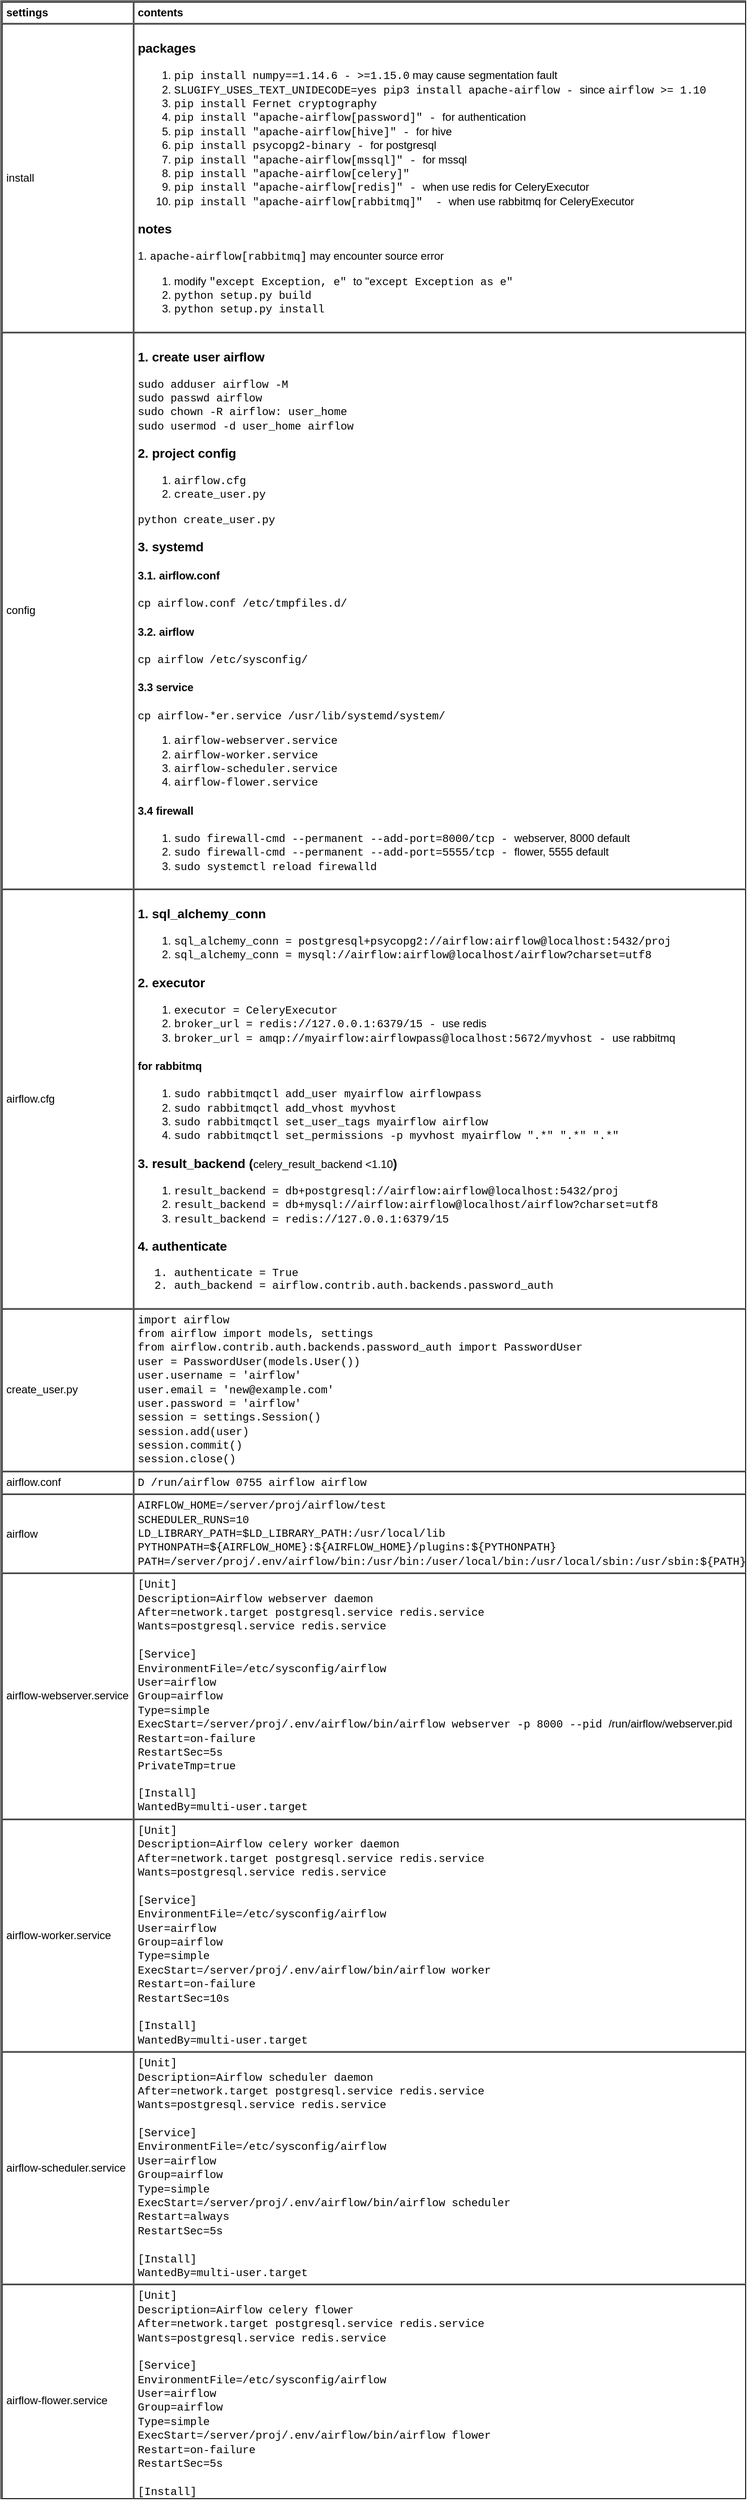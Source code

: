 <mxfile version="13.1.3" pages="2">
    <diagram id="6hGFLwfOUW9BJ-s0fimq" name="envs">
        <mxGraphModel dx="880" dy="302" grid="1" gridSize="10" guides="1" tooltips="1" connect="1" arrows="1" fold="1" page="1" pageScale="1" pageWidth="827" pageHeight="1169" math="0" shadow="0">
            <root>
                <mxCell id="0"/>
                <mxCell id="1" parent="0"/>
                <mxCell id="2" value="&lt;table cellpadding=&quot;4&quot; cellspacing=&quot;0&quot; border=&quot;1&quot; style=&quot;font-size: 1em ; width: 100% ; height: 100%&quot;&gt;&lt;tbody&gt;&lt;tr&gt;&lt;th&gt;settings&lt;/th&gt;&lt;th&gt;contents&lt;/th&gt;&lt;/tr&gt;&lt;tr&gt;&lt;td&gt;install&lt;/td&gt;&lt;td&gt;&lt;h3&gt;packages&lt;/h3&gt;&lt;div&gt;&lt;ol&gt;&lt;li&gt;&lt;font face=&quot;Courier New&quot;&gt;pip install numpy==1.14.6 -&amp;nbsp;&amp;gt;=1.15.0&lt;/font&gt; may cause segmentation fault&lt;br&gt;&lt;/li&gt;&lt;li&gt;&lt;font face=&quot;Courier New&quot;&gt;SLUGIFY_USES_TEXT_UNIDECODE=yes pip3 install apache-airflow -&amp;nbsp;&lt;/font&gt;since &lt;font face=&quot;Courier New&quot;&gt;airflow &amp;gt;= 1.10&lt;/font&gt;&lt;br&gt;&lt;/li&gt;&lt;li&gt;&lt;font face=&quot;Courier New&quot;&gt;pip install Fernet cryptography&lt;br&gt;&lt;/font&gt;&lt;/li&gt;&lt;li&gt;&lt;font face=&quot;Courier New&quot;&gt;pip install &quot;apache-airflow[password]&quot; - &lt;/font&gt;for authentication&lt;br&gt;&lt;/li&gt;&lt;li&gt;&lt;font face=&quot;Courier New&quot;&gt;pip install &quot;apache-airflow[hive]&quot; - &lt;/font&gt;for hive&lt;br&gt;&lt;/li&gt;&lt;li&gt;&lt;font face=&quot;Courier New&quot;&gt;pip install psycopg2-binary - &lt;/font&gt;for postgresql&lt;/li&gt;&lt;li&gt;&lt;font face=&quot;Courier New&quot;&gt;pip install &quot;apache-airflow[mssql]&quot; - &lt;/font&gt;for mssql&lt;br&gt;&lt;/li&gt;&lt;li&gt;&lt;font face=&quot;Courier New&quot;&gt;pip install &quot;apache-airflow[celery]&quot;&lt;br&gt;&lt;/font&gt;&lt;/li&gt;&lt;li&gt;&lt;font face=&quot;Courier New&quot;&gt;pip install &quot;apache-airflow[redis]&quot; - &lt;/font&gt;when use redis&amp;nbsp;for CeleryExecutor&lt;br&gt;&lt;/li&gt;&lt;li&gt;&lt;font face=&quot;Courier New&quot;&gt;pip install &quot;apache-airflow[rabbitmq]&quot;&amp;nbsp;&amp;nbsp;-&amp;nbsp;&lt;/font&gt;when use rabbitmq for CeleryExecutor&lt;/li&gt;&lt;/ol&gt;&lt;h3&gt;notes&lt;/h3&gt;&lt;/div&gt;&lt;div&gt;1. &lt;font face=&quot;Courier New&quot;&gt;apache-airflow[rabbitmq]&lt;/font&gt;&amp;nbsp;may encounter source error&lt;/div&gt;&lt;div&gt;&lt;ol&gt;&lt;li&gt;modify &lt;font face=&quot;Courier New&quot;&gt;&quot;except Exception, e&quot; &lt;/font&gt;to &quot;&lt;font face=&quot;Courier New&quot;&gt;except Exception as e&quot;&lt;/font&gt;&lt;/li&gt;&lt;li&gt;&lt;font face=&quot;Courier New&quot;&gt;python setup.py build&lt;/font&gt;&lt;/li&gt;&lt;li&gt;&lt;font face=&quot;Courier New&quot;&gt;python setup.py install&lt;/font&gt;&lt;/li&gt;&lt;/ol&gt;&lt;/div&gt;&lt;/td&gt;&lt;/tr&gt;&lt;tr&gt;&lt;td&gt;config&lt;/td&gt;&lt;td&gt;&lt;h3&gt;1. create user airflow&lt;/h3&gt;&lt;div&gt;&lt;div&gt;&lt;font face=&quot;Courier New&quot;&gt;sudo adduser airflow -M&lt;/font&gt;&lt;/div&gt;&lt;div&gt;&lt;font face=&quot;Courier New&quot;&gt;sudo passwd airflow&lt;/font&gt;&lt;/div&gt;&lt;div&gt;&lt;font face=&quot;Courier New&quot;&gt;sudo chown -R airflow: user_home&lt;/font&gt;&lt;/div&gt;&lt;div&gt;&lt;span style=&quot;font-family: &amp;#34;courier new&amp;#34;&quot;&gt;sudo usermod -d &lt;/span&gt;&lt;span style=&quot;font-family: &amp;#34;courier new&amp;#34;&quot;&gt;user_home&lt;/span&gt;&lt;span style=&quot;font-family: &amp;#34;courier new&amp;#34;&quot;&gt;&amp;nbsp;airflow&lt;/span&gt;&lt;/div&gt;&lt;/div&gt;&lt;h3&gt;2. project config&lt;/h3&gt;&lt;div&gt;&lt;ol&gt;&lt;li&gt;&lt;font face=&quot;Courier New&quot;&gt;airflow.cfg&lt;/font&gt;&lt;br&gt;&lt;/li&gt;&lt;li&gt;&lt;font face=&quot;Courier New&quot;&gt;create_user.py&lt;/font&gt;&lt;/li&gt;&lt;/ol&gt;&lt;span style=&quot;font-family: &amp;#34;courier new&amp;#34; ; font-size: 1em&quot;&gt;python create_user.py&lt;/span&gt;&lt;br&gt;&lt;/div&gt;&lt;h3&gt;&lt;span style=&quot;font-size: 1em&quot;&gt;3. systemd&lt;/span&gt;&lt;/h3&gt;&lt;h4&gt;3.1.&amp;nbsp;&lt;span style=&quot;font-size: 1em&quot;&gt;airflow.conf&lt;/span&gt;&lt;/h4&gt;&lt;div&gt;&lt;span style=&quot;font-family: &amp;#34;courier new&amp;#34; ; font-size: 1em&quot;&gt;cp airflow.conf /etc/tmpfiles.d/&lt;/span&gt;&lt;/div&gt;&lt;h4&gt;3.2. airflow&lt;/h4&gt;&lt;div&gt;&lt;font face=&quot;Courier New&quot;&gt;cp airflow /etc/sysconfig/&lt;/font&gt;&lt;/div&gt;&lt;h4&gt;3.3 service&lt;/h4&gt;&lt;div&gt;&lt;font face=&quot;Courier New&quot;&gt;cp airflow-*er.service /usr/lib/systemd/system/&lt;br&gt;&lt;/font&gt;&lt;/div&gt;&lt;div&gt;&lt;ol&gt;&lt;li&gt;&lt;font face=&quot;Courier New&quot;&gt;airflow-webserver.service&lt;/font&gt;&lt;/li&gt;&lt;li&gt;&lt;font face=&quot;Courier New&quot;&gt;airflow-worker.service&lt;/font&gt;&lt;/li&gt;&lt;li&gt;&lt;font face=&quot;Courier New&quot;&gt;airflow-scheduler.service&lt;/font&gt;&lt;/li&gt;&lt;li&gt;&lt;font face=&quot;Courier New&quot;&gt;airflow-flower.service&lt;/font&gt;&lt;/li&gt;&lt;/ol&gt;&lt;h4&gt;3.4 firewall&lt;/h4&gt;&lt;/div&gt;&lt;div&gt;&lt;div&gt;&lt;ol&gt;&lt;li&gt;&lt;font face=&quot;Courier New&quot;&gt;sudo firewall-cmd --permanent --add-port=8000/tcp - &lt;/font&gt;webserver, 8000 default&amp;nbsp;&lt;/li&gt;&lt;li&gt;&lt;font face=&quot;Courier New&quot;&gt;sudo firewall-cmd --permanent --add-port=5555/tcp - &lt;/font&gt;flower, 5555 default&lt;/li&gt;&lt;li&gt;&lt;font face=&quot;Courier New&quot;&gt;sudo systemctl reload firewalld&lt;/font&gt;&lt;/li&gt;&lt;/ol&gt;&lt;/div&gt;&lt;/div&gt;&lt;/td&gt;&lt;/tr&gt;&lt;tr&gt;&lt;td&gt;airflow.cfg&lt;/td&gt;&lt;td&gt;&lt;h3&gt;1.&amp;nbsp;sql_alchemy_conn&lt;/h3&gt;&lt;ol&gt;&lt;li&gt;&lt;font face=&quot;Courier New&quot;&gt;sql_alchemy_conn = postgresql+psycopg2://airflow:airflow@localhost:5432/proj&lt;/font&gt;&lt;/li&gt;&lt;li&gt;&lt;font face=&quot;Courier New&quot;&gt;sql_alchemy_conn = mysql://airflow:airflow@localhost/airflow?charset=utf8&lt;/font&gt;&lt;/li&gt;&lt;/ol&gt;&lt;h3&gt;2. executor&lt;/h3&gt;&lt;div&gt;&lt;ol&gt;&lt;li&gt;&lt;font face=&quot;Courier New&quot;&gt;executor = CeleryExecutor&lt;/font&gt;&lt;/li&gt;&lt;li&gt;&lt;font face=&quot;Courier New&quot;&gt;broker_url = redis://127.0.0.1:6379/15 - &lt;/font&gt;use redis&lt;/li&gt;&lt;li&gt;&lt;font face=&quot;Courier New&quot;&gt;broker_url = amqp://myairflow:airflowpass@localhost:5672/myvhost - &lt;/font&gt;use rabbitmq&lt;br&gt;&lt;/li&gt;&lt;/ol&gt;&lt;div&gt;&lt;h4&gt;for rabbitmq&lt;/h4&gt;&lt;div&gt;&lt;ol&gt;&lt;li&gt;&lt;span style=&quot;font-size: 1em&quot;&gt;&lt;font face=&quot;Courier New&quot;&gt;sudo rabbitmqctl add_user myairflow airflowpass&lt;br&gt;&lt;/font&gt;&lt;/span&gt;&lt;/li&gt;&lt;li&gt;&lt;span style=&quot;font-size: 1em&quot;&gt;&lt;font face=&quot;Courier New&quot;&gt;sudo rabbitmqctl add_vhost myvhost&lt;/font&gt;&lt;/span&gt;&lt;/li&gt;&lt;li&gt;&lt;span style=&quot;font-size: 1em&quot;&gt;&lt;font face=&quot;Courier New&quot;&gt;sudo rabbitmqctl set_user_tags myairflow airflow&lt;/font&gt;&lt;/span&gt;&lt;/li&gt;&lt;li&gt;&lt;span style=&quot;font-size: 1em&quot;&gt;&lt;font face=&quot;Courier New&quot;&gt;sudo rabbitmqctl set_permissions -p myvhost myairflow &quot;.*&quot; &quot;.*&quot; &quot;.*&quot;&lt;/font&gt;&lt;/span&gt;&lt;/li&gt;&lt;/ol&gt;&lt;/div&gt;&lt;/div&gt;&lt;h3&gt;3.&amp;nbsp;result_backend (&lt;span style=&quot;font-weight: normal&quot;&gt;&lt;font style=&quot;font-size: 12px&quot;&gt;celery_result_backend &amp;lt;1.10&lt;/font&gt;&lt;/span&gt;)&lt;/h3&gt;&lt;/div&gt;&lt;div&gt;&lt;ol&gt;&lt;li&gt;&lt;font face=&quot;Courier New&quot;&gt;result_backend = db+postgresql://airflow:airflow@localhost:5432/proj&lt;/font&gt;&lt;/li&gt;&lt;li&gt;&lt;font face=&quot;Courier New&quot;&gt;result_backend = db+mysql://airflow:airflow@localhost/airflow?charset=utf8&lt;/font&gt;&lt;/li&gt;&lt;li&gt;&lt;font face=&quot;Courier New&quot;&gt;result_backend = redis://127.0.0.1:6379/15&lt;/font&gt;&lt;/li&gt;&lt;/ol&gt;&lt;h3&gt;4.&amp;nbsp;&lt;span&gt;authenticate&lt;/span&gt;&lt;/h3&gt;&lt;/div&gt;&lt;div&gt;&lt;span&gt;&lt;font face=&quot;Courier New&quot;&gt;&lt;div&gt;&lt;ol&gt;&lt;li&gt;&lt;span&gt;&lt;font face=&quot;Courier New&quot;&gt;&lt;div&gt;authenticate = True&lt;/div&gt;&lt;/font&gt;&lt;/span&gt;&lt;/li&gt;&lt;li&gt;&lt;span&gt;&lt;font face=&quot;Courier New&quot;&gt;&lt;div&gt;auth_backend = airflow.contrib.auth.backends.password_auth&lt;/div&gt;&lt;/font&gt;&lt;/span&gt;&lt;/li&gt;&lt;/ol&gt;&lt;/div&gt;&lt;/font&gt;&lt;/span&gt;&lt;/div&gt;&lt;/td&gt;&lt;/tr&gt;&lt;tr&gt;&lt;td&gt;create_user.py&lt;/td&gt;&lt;td&gt;&lt;font face=&quot;Courier New&quot;&gt;import airflow&lt;br&gt;from airflow import models, settings&lt;br&gt;from airflow.contrib.auth.backends.password_auth import PasswordUser&lt;br&gt;user = PasswordUser(models.User())&lt;br&gt;user.username = 'airflow'&lt;br&gt;user.email = 'new@example.com'&lt;br&gt;user.password = 'airflow'&lt;br&gt;session = settings.Session()&lt;br&gt;session.add(user)&lt;br&gt;session.commit()&lt;br&gt;session.close()&lt;/font&gt;&lt;br&gt;&lt;/td&gt;&lt;/tr&gt;&lt;tr&gt;&lt;td&gt;airflow.conf&lt;/td&gt;&lt;td&gt;&lt;font face=&quot;Courier New&quot;&gt;D /run/airflow 0755 airflow airflow&lt;/font&gt;&lt;br&gt;&lt;/td&gt;&lt;/tr&gt;&lt;tr&gt;&lt;td&gt;airflow&lt;/td&gt;&lt;td&gt;&lt;font face=&quot;Courier New&quot;&gt;AIRFLOW_HOME=/server/proj/airflow/test&lt;br&gt;SCHEDULER_RUNS=10&lt;br&gt;LD_LIBRARY_PATH=$LD_LIBRARY_PATH:/usr/local/lib&lt;br&gt;PYTHONPATH=${AIRFLOW_HOME}:${AIRFLOW_HOME}/plugins:${PYTHONPATH}&lt;br&gt;PATH=/server/proj/.env/airflow/bin:/usr/bin:/user/local/bin:/usr/local/sbin:/usr/sbin:${PATH}&lt;/font&gt;&lt;br&gt;&lt;/td&gt;&lt;/tr&gt;&lt;tr&gt;&lt;td&gt;airflow-webserver.service&lt;/td&gt;&lt;td&gt;&lt;font face=&quot;Courier New&quot;&gt;[Unit]&lt;br&gt;Description=Airflow webserver daemon &lt;br&gt;After=network.target postgresql.service redis.service&lt;br&gt;Wants=postgresql.service redis.service&lt;br&gt;&lt;br&gt;[Service]&lt;br&gt;EnvironmentFile=/etc/sysconfig/airflow&lt;br&gt;User=airflow&lt;br&gt;Group=airflow&lt;br&gt;Type=simple&lt;br&gt;ExecStart=/server/proj/.env/airflow/bin/airflow webserver -p 8000 --pid &lt;/font&gt;/run/airflow/webserver.pid&lt;br&gt;&lt;font face=&quot;Courier New&quot;&gt;Restart=on-failure&lt;/font&gt;&lt;br&gt;&lt;font face=&quot;Courier New&quot;&gt;RestartSec=5s&lt;/font&gt;&lt;br&gt;&lt;font face=&quot;Courier New&quot;&gt;PrivateTmp=true&lt;/font&gt;&lt;br&gt;&lt;br&gt;&lt;font face=&quot;Courier New&quot;&gt;[Install]&lt;br&gt;WantedBy=multi-user.target&lt;/font&gt;&lt;br&gt;&lt;/td&gt;&lt;/tr&gt;&lt;tr&gt;&lt;td&gt;airflow-worker.service&lt;/td&gt;&lt;td&gt;&lt;font face=&quot;Courier New&quot;&gt;[Unit]&lt;br&gt;Description=Airflow celery worker daemon&lt;br&gt;After=network.target postgresql.service redis.service&lt;br&gt;Wants=postgresql.service redis.service&lt;br&gt;&lt;br&gt;[Service]&lt;br&gt;EnvironmentFile=/etc/sysconfig/airflow&lt;br&gt;User=airflow&lt;br&gt;Group=airflow&lt;br&gt;Type=simple&lt;br&gt;ExecStart=/server/proj/.env/airflow/bin/airflow worker&lt;br&gt;Restart=on-failure&lt;br&gt;RestartSec=10s&lt;br&gt;&lt;br&gt;[Install]&lt;br&gt;WantedBy=multi-user.target&lt;br&gt;&lt;/font&gt;&lt;/td&gt;&lt;/tr&gt;&lt;tr&gt;&lt;td&gt;airflow-scheduler.service&lt;/td&gt;&lt;td&gt;&lt;font face=&quot;Courier New&quot;&gt;[Unit]&lt;br&gt;Description=Airflow scheduler daemon&lt;br&gt;After=network.target postgresql.service redis.service&lt;br&gt;Wants=postgresql.service redis.service&lt;br&gt;&lt;br&gt;[Service]&lt;br&gt;EnvironmentFile=/etc/sysconfig/airflow&lt;br&gt;User=airflow&lt;br&gt;Group=airflow&lt;br&gt;Type=simple&lt;br&gt;ExecStart=/server/proj/.env/airflow/bin/airflow scheduler&lt;br&gt;Restart=always&lt;br&gt;RestartSec=5s&lt;br&gt;&lt;br&gt;[Install]&lt;br&gt;WantedBy=multi-user.target&lt;br&gt;&lt;/font&gt;&lt;/td&gt;&lt;/tr&gt;&lt;tr&gt;&lt;td&gt;airflow-flower.service&lt;/td&gt;&lt;td&gt;&lt;font face=&quot;Courier New&quot;&gt;[Unit]&lt;br&gt;Description=Airflow celery flower&lt;br&gt;After=network.target postgresql.service redis.service&lt;br&gt;Wants=postgresql.service redis.service&lt;br&gt;&lt;br&gt;[Service]&lt;br&gt;EnvironmentFile=/etc/sysconfig/airflow&lt;br&gt;User=airflow&lt;br&gt;Group=airflow&lt;br&gt;Type=simple&lt;br&gt;ExecStart=/server/proj/.env/airflow/bin/airflow flower&lt;br&gt;Restart=on-failure&lt;br&gt;RestartSec=5s&lt;br&gt;&lt;br&gt;[Install]&lt;br&gt;WantedBy=multi-user.target&lt;/font&gt;&lt;br&gt;&lt;/td&gt;&lt;/tr&gt;&lt;/tbody&gt;&lt;/table&gt; " style="verticalAlign=top;align=left;overflow=fill;fontSize=12;fontFamily=Helvetica;html=1" parent="1" vertex="1">
                    <mxGeometry x="4" y="10" width="820" height="2750" as="geometry"/>
                </mxCell>
            </root>
        </mxGraphModel>
    </diagram>
    <diagram id="83Kg6QtAfk6DyS2B3ozi" name="how">
        <mxGraphModel dx="880" dy="302" grid="1" gridSize="10" guides="1" tooltips="1" connect="1" arrows="1" fold="1" page="1" pageScale="1" pageWidth="827" pageHeight="1169" math="0" shadow="0">
            <root>
                <mxCell id="-H7gI0xGVidGR6TGDDq0-0"/>
                <mxCell id="-H7gI0xGVidGR6TGDDq0-1" parent="-H7gI0xGVidGR6TGDDq0-0"/>
                <mxCell id="-H7gI0xGVidGR6TGDDq0-2" value="&lt;table cellpadding=&quot;4&quot; cellspacing=&quot;0&quot; border=&quot;1&quot; style=&quot;font-size: 1em ; width: 100% ; height: 100%&quot;&gt;&lt;tbody&gt;&lt;tr&gt;&lt;th&gt;steps&lt;/th&gt;&lt;th&gt;contents&lt;/th&gt;&lt;/tr&gt;&lt;tr&gt;&lt;td&gt;setup&lt;/td&gt;&lt;td&gt;&lt;ol&gt;&lt;li&gt;&lt;font face=&quot;Courier New&quot;&gt;export AIRFLOW_HOME= /YOUR/AIRFLOW/PROJECT/NAME/DIR&lt;/font&gt;&lt;/li&gt;&lt;li&gt;&lt;font face=&quot;Courier New&quot;&gt;airflow initdb&lt;br&gt;&lt;/font&gt;&lt;/li&gt;&lt;li&gt;&lt;font face=&quot;Courier New&quot;&gt;airflow.cfg - &lt;/font&gt;see &quot;envs&quot;&lt;br&gt;&lt;/li&gt;&lt;/ol&gt;&lt;/td&gt;&lt;/tr&gt;&lt;tr&gt;&lt;td&gt;row 2, cell 1&lt;/td&gt;&lt;td&gt;row 2, cell 2&lt;/td&gt;&lt;/tr&gt;&lt;/tbody&gt;&lt;/table&gt; " style="verticalAlign=top;align=left;overflow=fill;fontSize=12;fontFamily=Helvetica;html=1" vertex="1" parent="-H7gI0xGVidGR6TGDDq0-1">
                    <mxGeometry x="10" y="10" width="650" height="130" as="geometry"/>
                </mxCell>
            </root>
        </mxGraphModel>
    </diagram>
</mxfile>